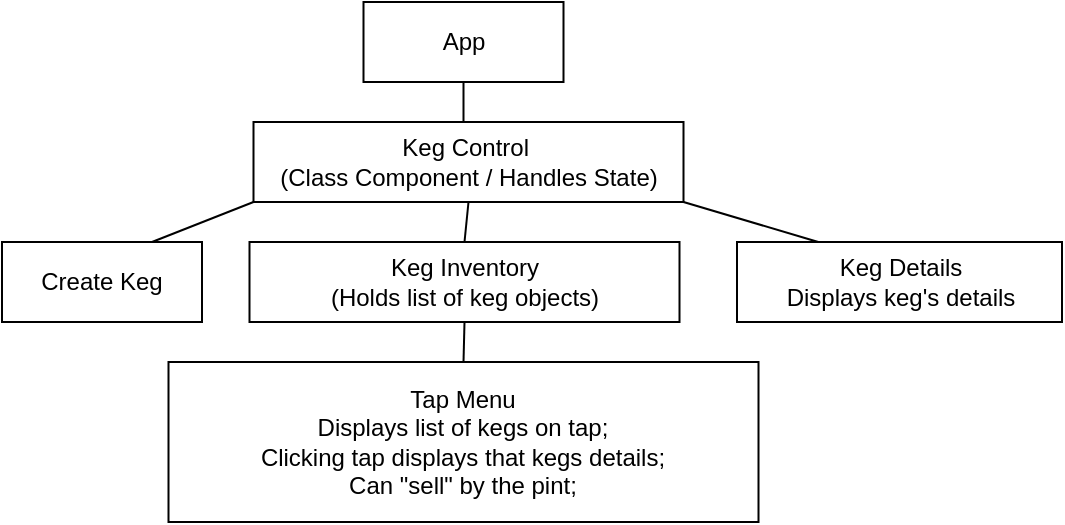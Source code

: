 <mxfile version="17.4.6" type="github">
  <diagram id="eGEJDaj6SYlvqcA72SZF" name="Page-1">
    <mxGraphModel dx="477" dy="518" grid="1" gridSize="10" guides="1" tooltips="1" connect="1" arrows="1" fold="1" page="1" pageScale="1" pageWidth="827" pageHeight="1169" math="0" shadow="0">
      <root>
        <mxCell id="0" />
        <mxCell id="1" parent="0" />
        <mxCell id="y5f6hxjgZu6ScxN4eYrp-1" value="App" style="whiteSpace=wrap;html=1;align=center;" parent="1" vertex="1">
          <mxGeometry x="360.75" y="40" width="100" height="40" as="geometry" />
        </mxCell>
        <mxCell id="y5f6hxjgZu6ScxN4eYrp-2" value="Keg Control&amp;nbsp;&lt;br&gt;(Class Component / Handles State)" style="whiteSpace=wrap;html=1;align=center;" parent="1" vertex="1">
          <mxGeometry x="305.75" y="100" width="215" height="40" as="geometry" />
        </mxCell>
        <mxCell id="y5f6hxjgZu6ScxN4eYrp-3" value="Keg Inventory&lt;br&gt;(Holds list of keg objects)" style="whiteSpace=wrap;html=1;align=center;" parent="1" vertex="1">
          <mxGeometry x="303.75" y="160" width="215" height="40" as="geometry" />
        </mxCell>
        <mxCell id="y5f6hxjgZu6ScxN4eYrp-5" value="Keg Details&lt;br&gt;Displays keg&#39;s details" style="whiteSpace=wrap;html=1;align=center;" parent="1" vertex="1">
          <mxGeometry x="547.5" y="160" width="162.5" height="40" as="geometry" />
        </mxCell>
        <mxCell id="y5f6hxjgZu6ScxN4eYrp-6" value="Tap Menu&lt;br&gt;Displays list of kegs on tap;&lt;br&gt;Clicking tap displays that kegs details;&lt;br&gt;Can &quot;sell&quot; by the pint;" style="whiteSpace=wrap;html=1;align=center;" parent="1" vertex="1">
          <mxGeometry x="263.25" y="220" width="295" height="80" as="geometry" />
        </mxCell>
        <mxCell id="5Ynr9P_wDF0KFYhToqWw-8" value="" style="endArrow=none;html=1;rounded=0;entryX=0.5;entryY=0;entryDx=0;entryDy=0;exitX=0.5;exitY=1;exitDx=0;exitDy=0;" parent="1" source="y5f6hxjgZu6ScxN4eYrp-3" target="y5f6hxjgZu6ScxN4eYrp-6" edge="1">
          <mxGeometry relative="1" as="geometry">
            <mxPoint x="440.5" y="210" as="sourcePoint" />
            <mxPoint x="668.75" y="400" as="targetPoint" />
          </mxGeometry>
        </mxCell>
        <mxCell id="5Ynr9P_wDF0KFYhToqWw-9" value="" style="endArrow=none;html=1;rounded=0;exitX=0.5;exitY=1;exitDx=0;exitDy=0;" parent="1" source="y5f6hxjgZu6ScxN4eYrp-1" edge="1">
          <mxGeometry relative="1" as="geometry">
            <mxPoint x="680.75" y="370" as="sourcePoint" />
            <mxPoint x="410.75" y="100" as="targetPoint" />
          </mxGeometry>
        </mxCell>
        <mxCell id="0Xkvq-vCAsGb3F_Y85k6-5" value="Create Keg" style="whiteSpace=wrap;html=1;align=center;" parent="1" vertex="1">
          <mxGeometry x="180" y="160" width="100" height="40" as="geometry" />
        </mxCell>
        <mxCell id="0Xkvq-vCAsGb3F_Y85k6-6" value="" style="endArrow=none;html=1;rounded=0;entryX=0;entryY=1;entryDx=0;entryDy=0;exitX=0.75;exitY=0;exitDx=0;exitDy=0;" parent="1" source="0Xkvq-vCAsGb3F_Y85k6-5" target="y5f6hxjgZu6ScxN4eYrp-2" edge="1">
          <mxGeometry relative="1" as="geometry">
            <mxPoint x="420" y="360" as="sourcePoint" />
            <mxPoint x="580" y="360" as="targetPoint" />
          </mxGeometry>
        </mxCell>
        <mxCell id="0Xkvq-vCAsGb3F_Y85k6-8" value="" style="endArrow=none;html=1;rounded=0;entryX=1;entryY=1;entryDx=0;entryDy=0;exitX=0.25;exitY=0;exitDx=0;exitDy=0;" parent="1" source="y5f6hxjgZu6ScxN4eYrp-5" target="y5f6hxjgZu6ScxN4eYrp-2" edge="1">
          <mxGeometry relative="1" as="geometry">
            <mxPoint x="65" y="180" as="sourcePoint" />
            <mxPoint x="325.75" y="160" as="targetPoint" />
          </mxGeometry>
        </mxCell>
        <mxCell id="0Xkvq-vCAsGb3F_Y85k6-9" value="" style="endArrow=none;html=1;rounded=0;entryX=0.5;entryY=1;entryDx=0;entryDy=0;exitX=0.5;exitY=0;exitDx=0;exitDy=0;" parent="1" source="y5f6hxjgZu6ScxN4eYrp-3" target="y5f6hxjgZu6ScxN4eYrp-2" edge="1">
          <mxGeometry relative="1" as="geometry">
            <mxPoint x="430" y="150" as="sourcePoint" />
            <mxPoint x="430" y="150" as="targetPoint" />
          </mxGeometry>
        </mxCell>
      </root>
    </mxGraphModel>
  </diagram>
</mxfile>
